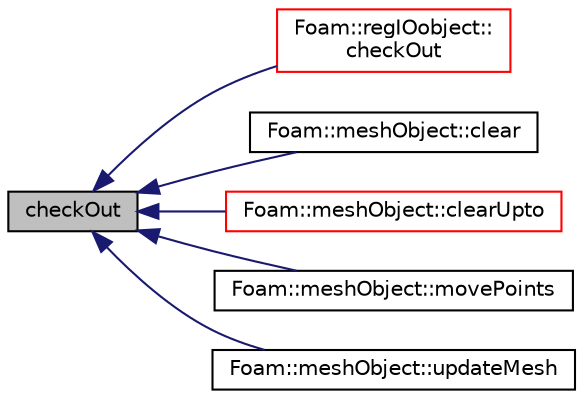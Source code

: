digraph "checkOut"
{
  bgcolor="transparent";
  edge [fontname="Helvetica",fontsize="10",labelfontname="Helvetica",labelfontsize="10"];
  node [fontname="Helvetica",fontsize="10",shape=record];
  rankdir="LR";
  Node1 [label="checkOut",height=0.2,width=0.4,color="black", fillcolor="grey75", style="filled", fontcolor="black"];
  Node1 -> Node2 [dir="back",color="midnightblue",fontsize="10",style="solid",fontname="Helvetica"];
  Node2 [label="Foam::regIOobject::\lcheckOut",height=0.2,width=0.4,color="red",URL="$a02207.html#aca37b66bfd7214d80ab764b883b5bfc6",tooltip="Remove object from registry. "];
  Node1 -> Node3 [dir="back",color="midnightblue",fontsize="10",style="solid",fontname="Helvetica"];
  Node3 [label="Foam::meshObject::clear",height=0.2,width=0.4,color="black",URL="$a01508.html#a680fb9c4fc2cc88395e087ad5804e5a5"];
  Node1 -> Node4 [dir="back",color="midnightblue",fontsize="10",style="solid",fontname="Helvetica"];
  Node4 [label="Foam::meshObject::clearUpto",height=0.2,width=0.4,color="red",URL="$a01508.html#a0dc06f14bf957cd6ad1714a838338857",tooltip="Clear all meshObject derived from FromType up to (but not including) "];
  Node1 -> Node5 [dir="back",color="midnightblue",fontsize="10",style="solid",fontname="Helvetica"];
  Node5 [label="Foam::meshObject::movePoints",height=0.2,width=0.4,color="black",URL="$a01508.html#a1f0776a32a30d50c5b33489cb05f4d11"];
  Node1 -> Node6 [dir="back",color="midnightblue",fontsize="10",style="solid",fontname="Helvetica"];
  Node6 [label="Foam::meshObject::updateMesh",height=0.2,width=0.4,color="black",URL="$a01508.html#a35d9e31943796db6cf19e39e089af8c2"];
}
